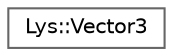 digraph "Graphical Class Hierarchy"
{
 // LATEX_PDF_SIZE
  bgcolor="transparent";
  edge [fontname=Helvetica,fontsize=10,labelfontname=Helvetica,labelfontsize=10];
  node [fontname=Helvetica,fontsize=10,shape=box,height=0.2,width=0.4];
  rankdir="LR";
  Node0 [id="Node000000",label="Lys::Vector3",height=0.2,width=0.4,color="grey40", fillcolor="white", style="filled",URL="$structLys_1_1Vector3.html",tooltip=" "];
}
